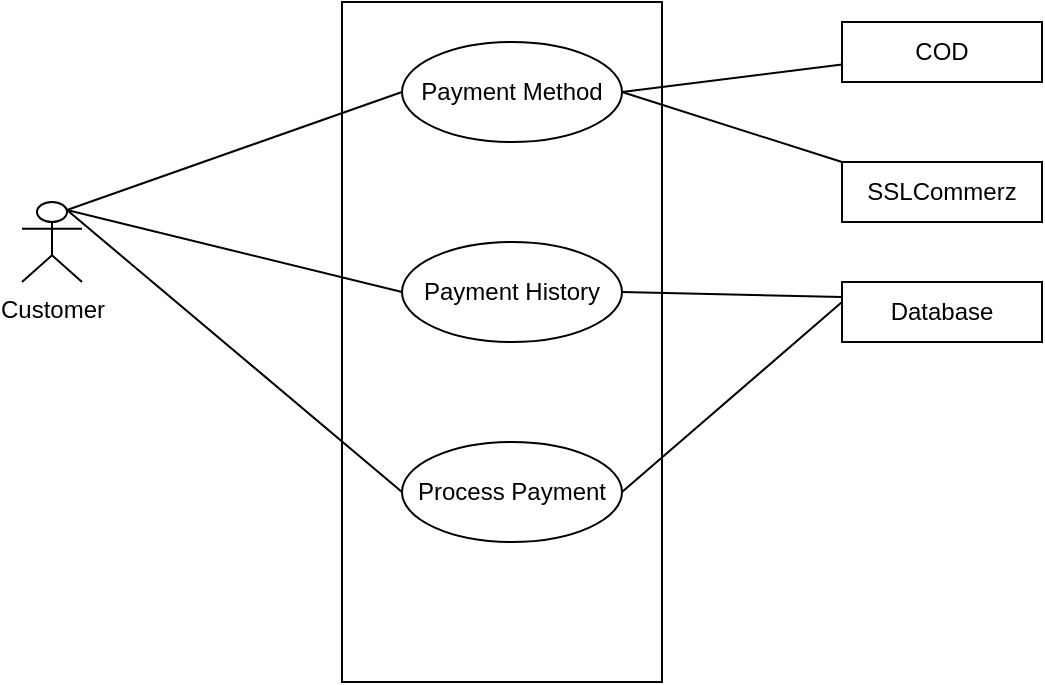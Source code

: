 <mxfile>
    <diagram id="7hWX6cuLYzGrfi_T7eoB" name="Page-1">
        <mxGraphModel dx="720" dy="470" grid="1" gridSize="10" guides="1" tooltips="1" connect="1" arrows="1" fold="1" page="1" pageScale="1" pageWidth="850" pageHeight="1100" math="0" shadow="0">
            <root>
                <mxCell id="0"/>
                <mxCell id="1" parent="0"/>
                <mxCell id="2" value="" style="rounded=0;whiteSpace=wrap;html=1;" vertex="1" parent="1">
                    <mxGeometry x="330" y="70" width="160" height="340" as="geometry"/>
                </mxCell>
                <mxCell id="16" style="edgeStyle=none;html=1;exitX=1;exitY=0.5;exitDx=0;exitDy=0;endArrow=none;endFill=0;" edge="1" parent="1" source="3" target="14">
                    <mxGeometry relative="1" as="geometry"/>
                </mxCell>
                <mxCell id="17" style="edgeStyle=none;html=1;exitX=1;exitY=0.5;exitDx=0;exitDy=0;entryX=0;entryY=0;entryDx=0;entryDy=0;endArrow=none;endFill=0;" edge="1" parent="1" source="3" target="15">
                    <mxGeometry relative="1" as="geometry"/>
                </mxCell>
                <mxCell id="3" value="Payment Method" style="ellipse;whiteSpace=wrap;html=1;" vertex="1" parent="1">
                    <mxGeometry x="360" y="90" width="110" height="50" as="geometry"/>
                </mxCell>
                <mxCell id="11" style="edgeStyle=none;html=1;exitX=1;exitY=0.5;exitDx=0;exitDy=0;entryX=0;entryY=0.25;entryDx=0;entryDy=0;endArrow=none;endFill=0;" edge="1" parent="1" source="4" target="10">
                    <mxGeometry relative="1" as="geometry"/>
                </mxCell>
                <mxCell id="4" value="Payment History" style="ellipse;whiteSpace=wrap;html=1;" vertex="1" parent="1">
                    <mxGeometry x="360" y="190" width="110" height="50" as="geometry"/>
                </mxCell>
                <mxCell id="12" style="edgeStyle=none;html=1;exitX=1;exitY=0.5;exitDx=0;exitDy=0;endArrow=none;endFill=0;" edge="1" parent="1" source="5">
                    <mxGeometry relative="1" as="geometry">
                        <mxPoint x="580" y="220" as="targetPoint"/>
                    </mxGeometry>
                </mxCell>
                <mxCell id="5" value="Process Payment" style="ellipse;whiteSpace=wrap;html=1;" vertex="1" parent="1">
                    <mxGeometry x="360" y="290" width="110" height="50" as="geometry"/>
                </mxCell>
                <mxCell id="7" style="edgeStyle=none;html=1;exitX=0.75;exitY=0.1;exitDx=0;exitDy=0;exitPerimeter=0;entryX=0;entryY=0.5;entryDx=0;entryDy=0;endArrow=none;endFill=0;" edge="1" parent="1" source="6" target="3">
                    <mxGeometry relative="1" as="geometry"/>
                </mxCell>
                <mxCell id="8" style="edgeStyle=none;html=1;exitX=0.75;exitY=0.1;exitDx=0;exitDy=0;exitPerimeter=0;entryX=0;entryY=0.5;entryDx=0;entryDy=0;endArrow=none;endFill=0;" edge="1" parent="1" source="6" target="4">
                    <mxGeometry relative="1" as="geometry"/>
                </mxCell>
                <mxCell id="9" style="edgeStyle=none;html=1;exitX=0.75;exitY=0.1;exitDx=0;exitDy=0;exitPerimeter=0;entryX=0;entryY=0.5;entryDx=0;entryDy=0;endArrow=none;endFill=0;" edge="1" parent="1" source="6" target="5">
                    <mxGeometry relative="1" as="geometry"/>
                </mxCell>
                <mxCell id="6" value="Customer" style="shape=umlActor;verticalLabelPosition=bottom;verticalAlign=top;html=1;outlineConnect=0;" vertex="1" parent="1">
                    <mxGeometry x="170" y="170" width="30" height="40" as="geometry"/>
                </mxCell>
                <mxCell id="10" value="Database" style="rounded=0;whiteSpace=wrap;html=1;" vertex="1" parent="1">
                    <mxGeometry x="580" y="210" width="100" height="30" as="geometry"/>
                </mxCell>
                <mxCell id="14" value="COD" style="rounded=0;whiteSpace=wrap;html=1;" vertex="1" parent="1">
                    <mxGeometry x="580" y="80" width="100" height="30" as="geometry"/>
                </mxCell>
                <mxCell id="15" value="SSLCommerz" style="rounded=0;whiteSpace=wrap;html=1;" vertex="1" parent="1">
                    <mxGeometry x="580" y="150" width="100" height="30" as="geometry"/>
                </mxCell>
            </root>
        </mxGraphModel>
    </diagram>
</mxfile>